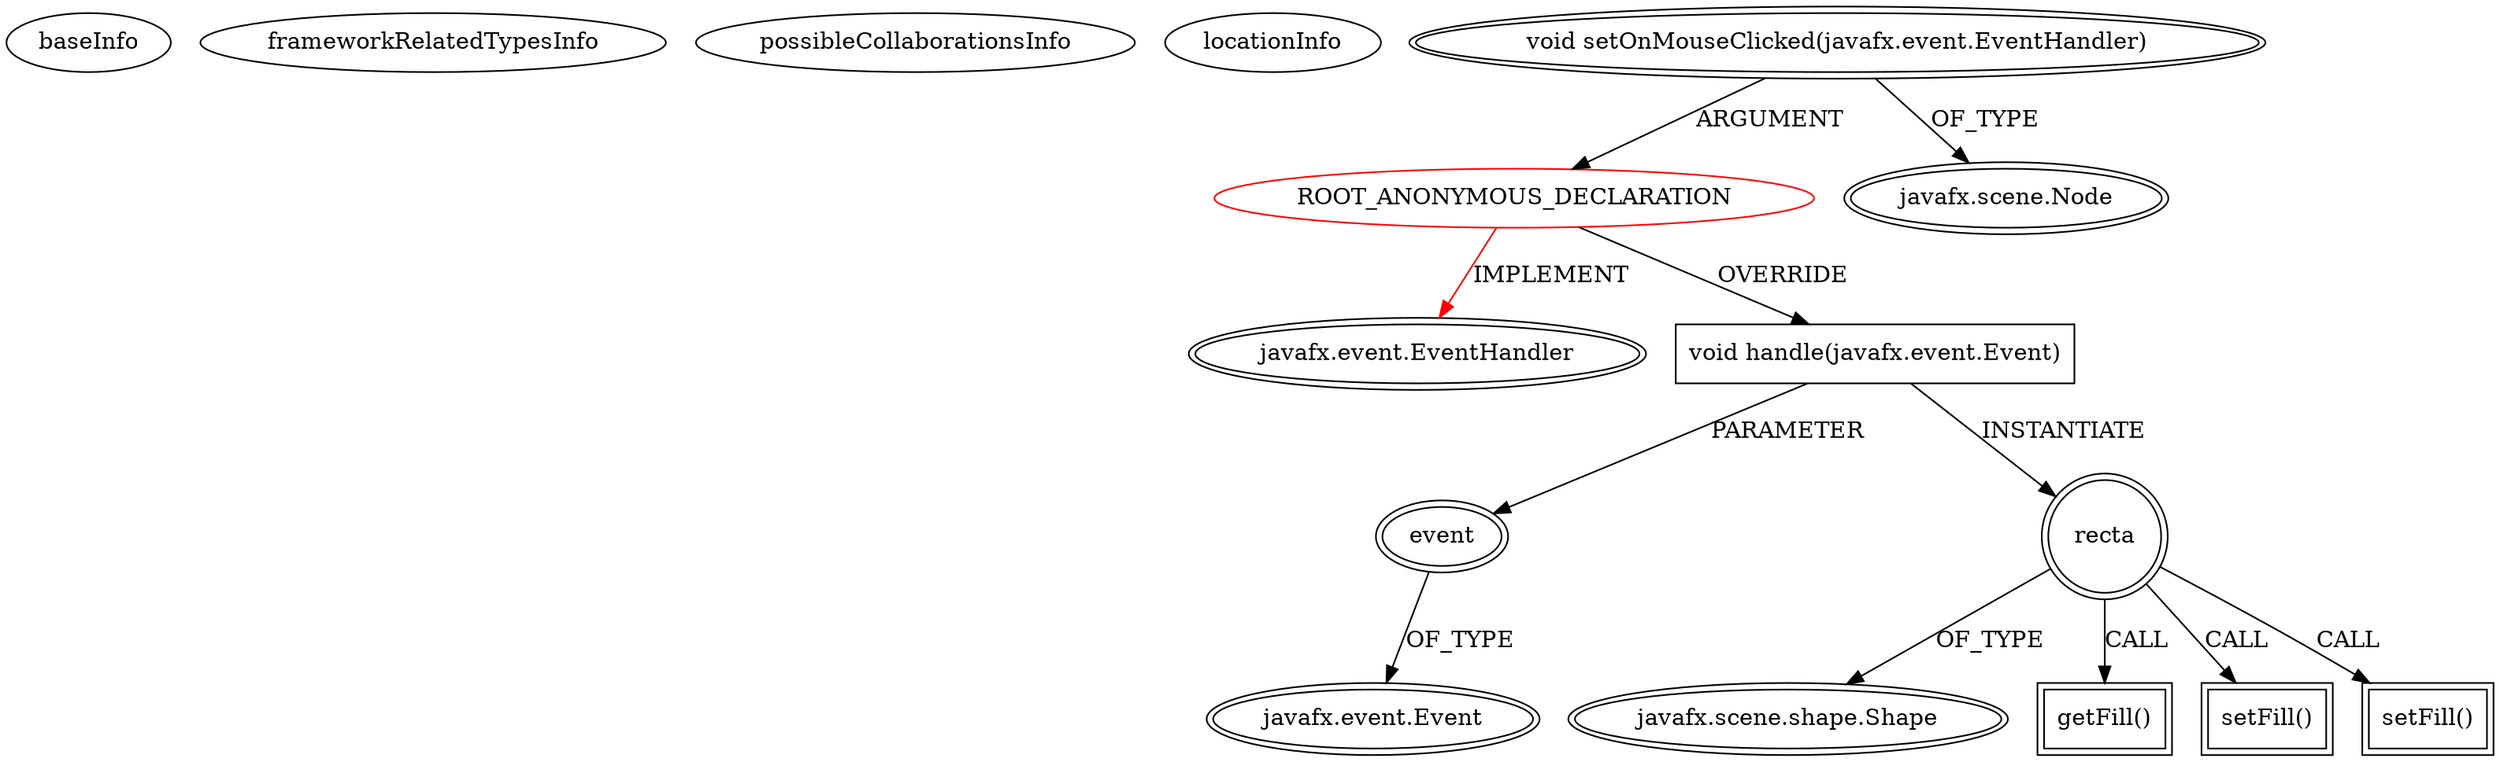 digraph {
baseInfo[graphId=2398,category="extension_graph",isAnonymous=true,possibleRelation=false]
frameworkRelatedTypesInfo[0="javafx.event.EventHandler"]
possibleCollaborationsInfo[]
locationInfo[projectName="devanp92-Concurrent-Game-of-Life",filePath="/devanp92-Concurrent-Game-of-Life/Concurrent-Game-of-Life-master/GameOfLife/src/view/mainPageController.java",contextSignature="void updateGame()",graphId="2398"]
0[label="ROOT_ANONYMOUS_DECLARATION",vertexType="ROOT_ANONYMOUS_DECLARATION",isFrameworkType=false,color=red]
1[label="javafx.event.EventHandler",vertexType="FRAMEWORK_INTERFACE_TYPE",isFrameworkType=true,peripheries=2]
2[label="void setOnMouseClicked(javafx.event.EventHandler)",vertexType="OUTSIDE_CALL",isFrameworkType=true,peripheries=2]
3[label="javafx.scene.Node",vertexType="FRAMEWORK_CLASS_TYPE",isFrameworkType=true,peripheries=2]
4[label="void handle(javafx.event.Event)",vertexType="OVERRIDING_METHOD_DECLARATION",isFrameworkType=false,shape=box]
5[label="event",vertexType="PARAMETER_DECLARATION",isFrameworkType=true,peripheries=2]
6[label="javafx.event.Event",vertexType="FRAMEWORK_CLASS_TYPE",isFrameworkType=true,peripheries=2]
7[label="recta",vertexType="VARIABLE_EXPRESION",isFrameworkType=true,peripheries=2,shape=circle]
9[label="javafx.scene.shape.Shape",vertexType="FRAMEWORK_CLASS_TYPE",isFrameworkType=true,peripheries=2]
8[label="getFill()",vertexType="INSIDE_CALL",isFrameworkType=true,peripheries=2,shape=box]
11[label="setFill()",vertexType="INSIDE_CALL",isFrameworkType=true,peripheries=2,shape=box]
13[label="setFill()",vertexType="INSIDE_CALL",isFrameworkType=true,peripheries=2,shape=box]
0->1[label="IMPLEMENT",color=red]
2->0[label="ARGUMENT"]
2->3[label="OF_TYPE"]
0->4[label="OVERRIDE"]
5->6[label="OF_TYPE"]
4->5[label="PARAMETER"]
4->7[label="INSTANTIATE"]
7->9[label="OF_TYPE"]
7->8[label="CALL"]
7->11[label="CALL"]
7->13[label="CALL"]
}

